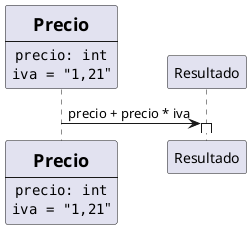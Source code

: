 @startuml
participant Precio [
    =Precio
    ----
    ""precio: int""
    ""iva = "1,21"""
]

Precio -> Resultado:  precio + precio * iva
activate Resultado

@enduml

